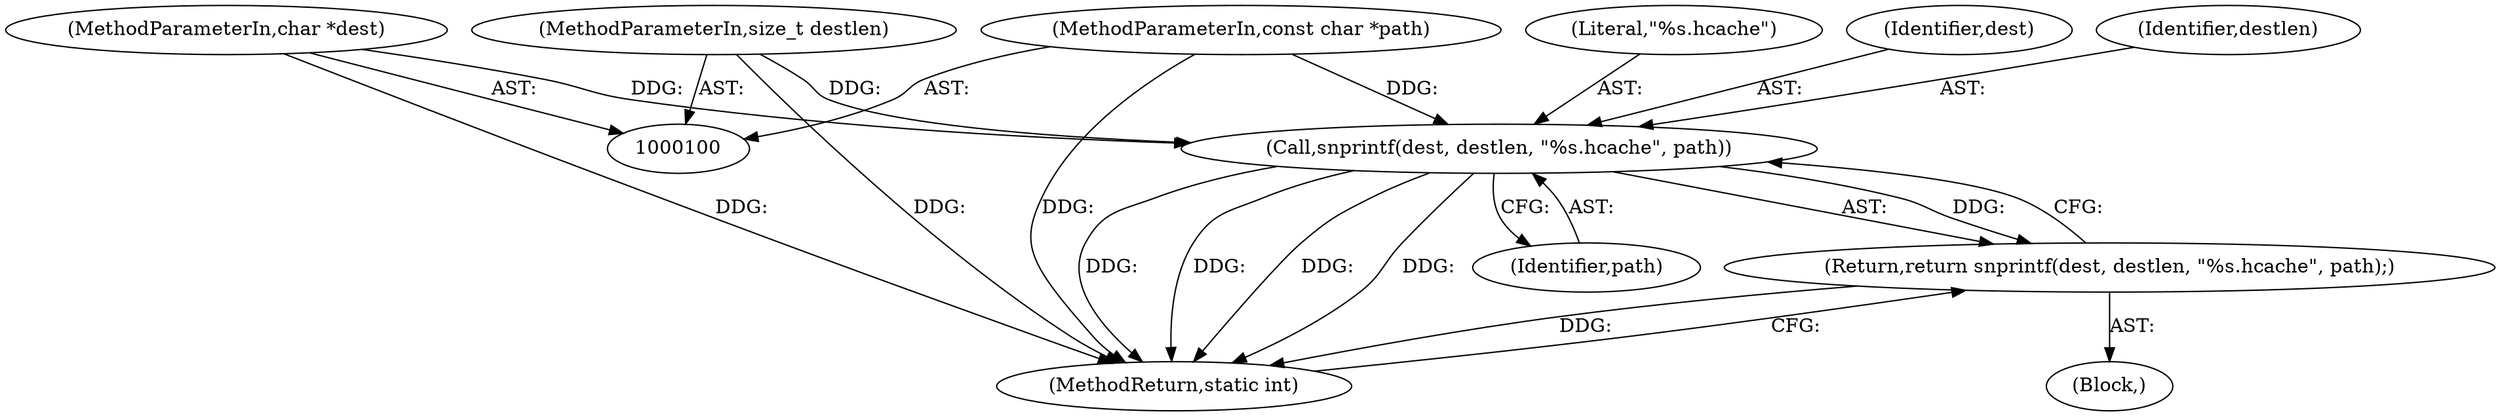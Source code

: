 digraph "1_neomutt_9bfab35522301794483f8f9ed60820bdec9be59e@API" {
"1000106" [label="(Call,snprintf(dest, destlen, \"%s.hcache\", path))"];
"1000102" [label="(MethodParameterIn,char *dest)"];
"1000103" [label="(MethodParameterIn,size_t destlen)"];
"1000101" [label="(MethodParameterIn,const char *path)"];
"1000105" [label="(Return,return snprintf(dest, destlen, \"%s.hcache\", path);)"];
"1000102" [label="(MethodParameterIn,char *dest)"];
"1000109" [label="(Literal,\"%s.hcache\")"];
"1000107" [label="(Identifier,dest)"];
"1000103" [label="(MethodParameterIn,size_t destlen)"];
"1000106" [label="(Call,snprintf(dest, destlen, \"%s.hcache\", path))"];
"1000111" [label="(MethodReturn,static int)"];
"1000105" [label="(Return,return snprintf(dest, destlen, \"%s.hcache\", path);)"];
"1000110" [label="(Identifier,path)"];
"1000101" [label="(MethodParameterIn,const char *path)"];
"1000104" [label="(Block,)"];
"1000108" [label="(Identifier,destlen)"];
"1000106" -> "1000105"  [label="AST: "];
"1000106" -> "1000110"  [label="CFG: "];
"1000107" -> "1000106"  [label="AST: "];
"1000108" -> "1000106"  [label="AST: "];
"1000109" -> "1000106"  [label="AST: "];
"1000110" -> "1000106"  [label="AST: "];
"1000105" -> "1000106"  [label="CFG: "];
"1000106" -> "1000111"  [label="DDG: "];
"1000106" -> "1000111"  [label="DDG: "];
"1000106" -> "1000111"  [label="DDG: "];
"1000106" -> "1000111"  [label="DDG: "];
"1000106" -> "1000105"  [label="DDG: "];
"1000102" -> "1000106"  [label="DDG: "];
"1000103" -> "1000106"  [label="DDG: "];
"1000101" -> "1000106"  [label="DDG: "];
"1000102" -> "1000100"  [label="AST: "];
"1000102" -> "1000111"  [label="DDG: "];
"1000103" -> "1000100"  [label="AST: "];
"1000103" -> "1000111"  [label="DDG: "];
"1000101" -> "1000100"  [label="AST: "];
"1000101" -> "1000111"  [label="DDG: "];
"1000105" -> "1000104"  [label="AST: "];
"1000111" -> "1000105"  [label="CFG: "];
"1000105" -> "1000111"  [label="DDG: "];
}

